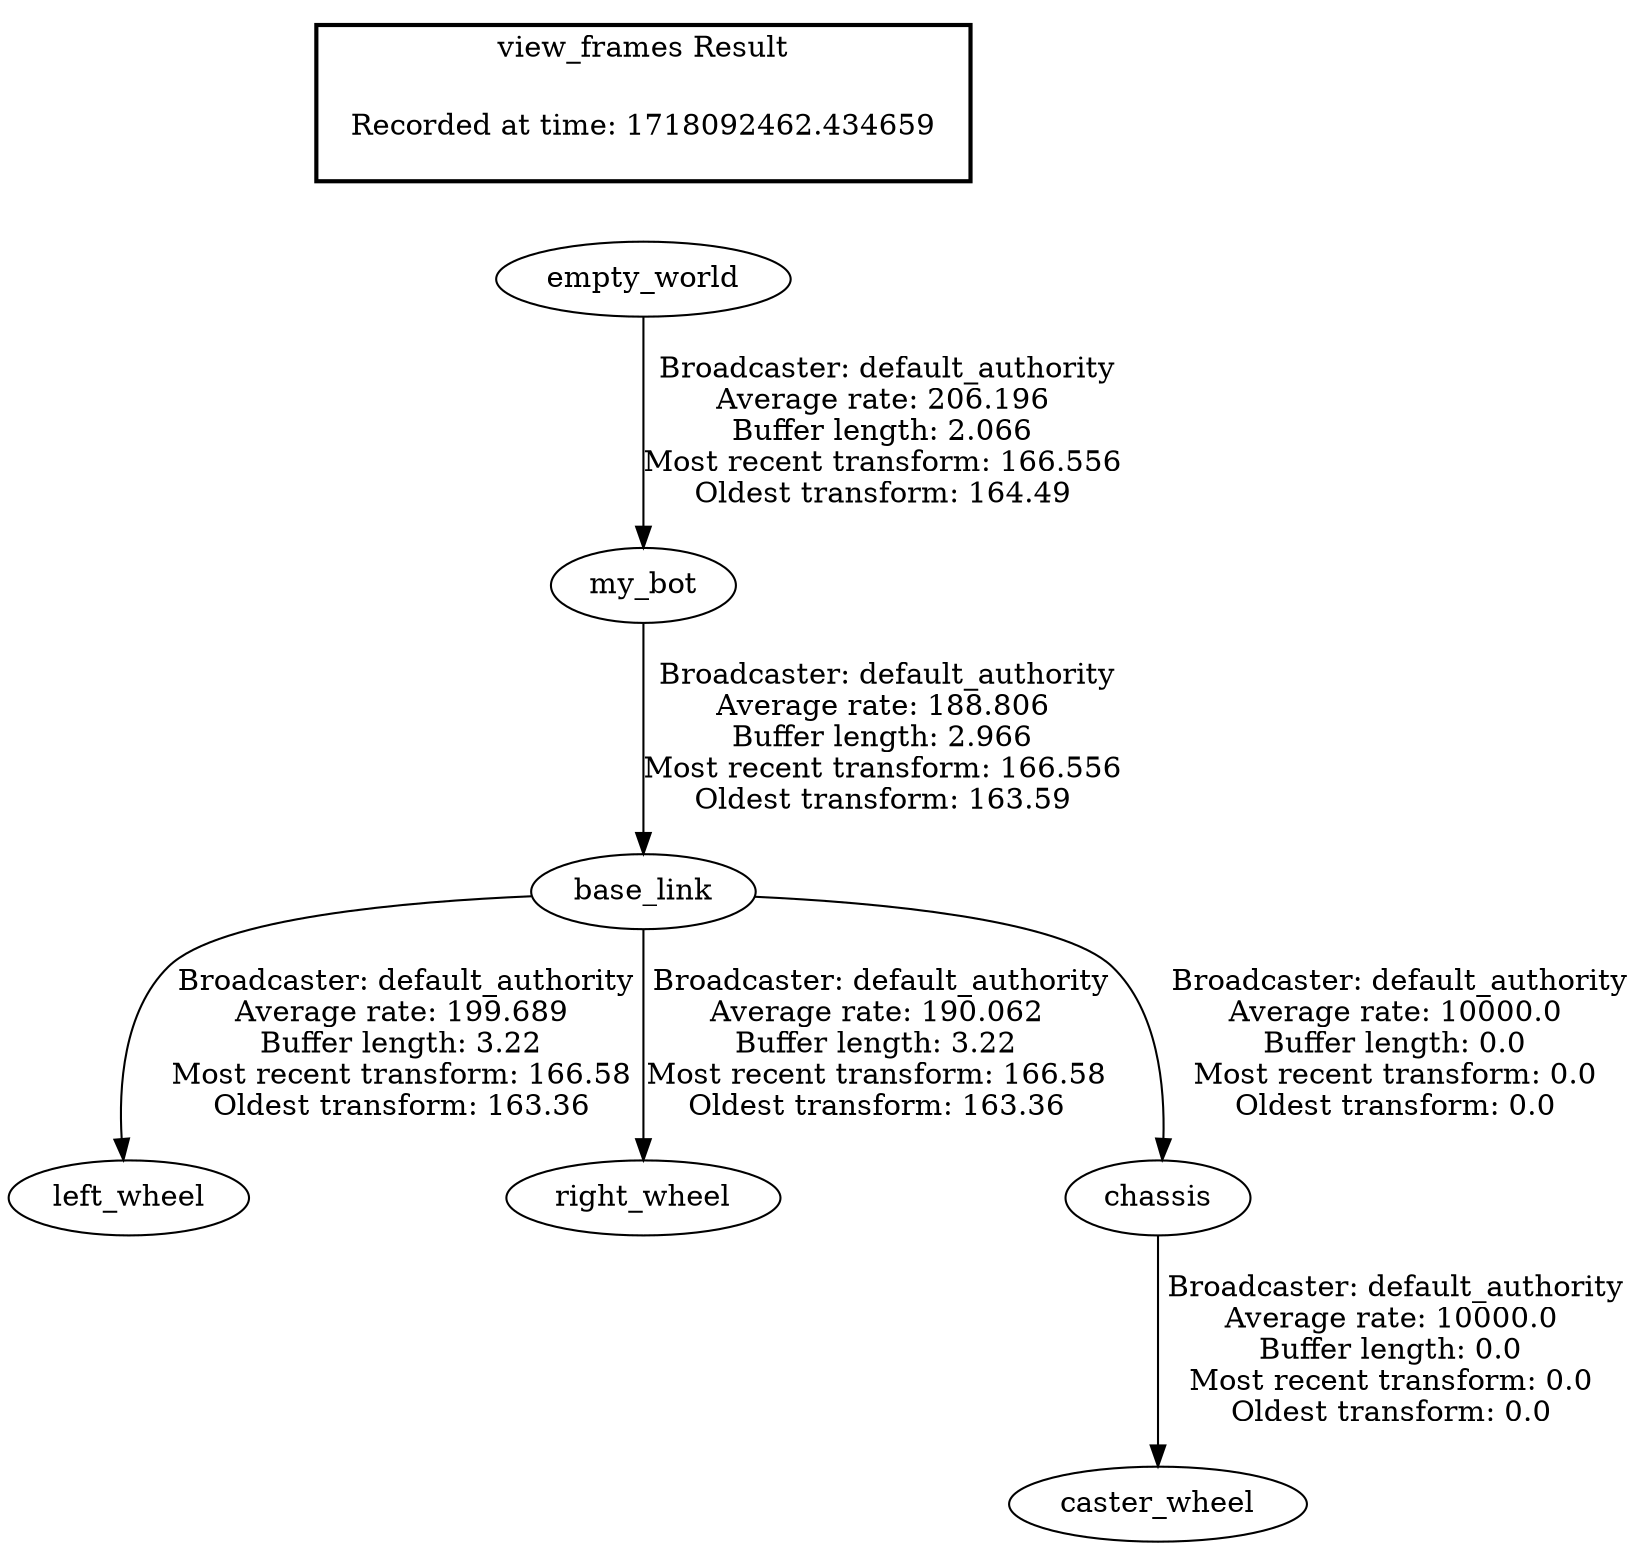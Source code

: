 digraph G {
"base_link" -> "left_wheel"[label=" Broadcaster: default_authority\nAverage rate: 199.689\nBuffer length: 3.22\nMost recent transform: 166.58\nOldest transform: 163.36\n"];
"my_bot" -> "base_link"[label=" Broadcaster: default_authority\nAverage rate: 188.806\nBuffer length: 2.966\nMost recent transform: 166.556\nOldest transform: 163.59\n"];
"base_link" -> "right_wheel"[label=" Broadcaster: default_authority\nAverage rate: 190.062\nBuffer length: 3.22\nMost recent transform: 166.58\nOldest transform: 163.36\n"];
"chassis" -> "caster_wheel"[label=" Broadcaster: default_authority\nAverage rate: 10000.0\nBuffer length: 0.0\nMost recent transform: 0.0\nOldest transform: 0.0\n"];
"base_link" -> "chassis"[label=" Broadcaster: default_authority\nAverage rate: 10000.0\nBuffer length: 0.0\nMost recent transform: 0.0\nOldest transform: 0.0\n"];
"empty_world" -> "my_bot"[label=" Broadcaster: default_authority\nAverage rate: 206.196\nBuffer length: 2.066\nMost recent transform: 166.556\nOldest transform: 164.49\n"];
edge [style=invis];
 subgraph cluster_legend { style=bold; color=black; label ="view_frames Result";
"Recorded at time: 1718092462.434659"[ shape=plaintext ] ;
}->"empty_world";
}